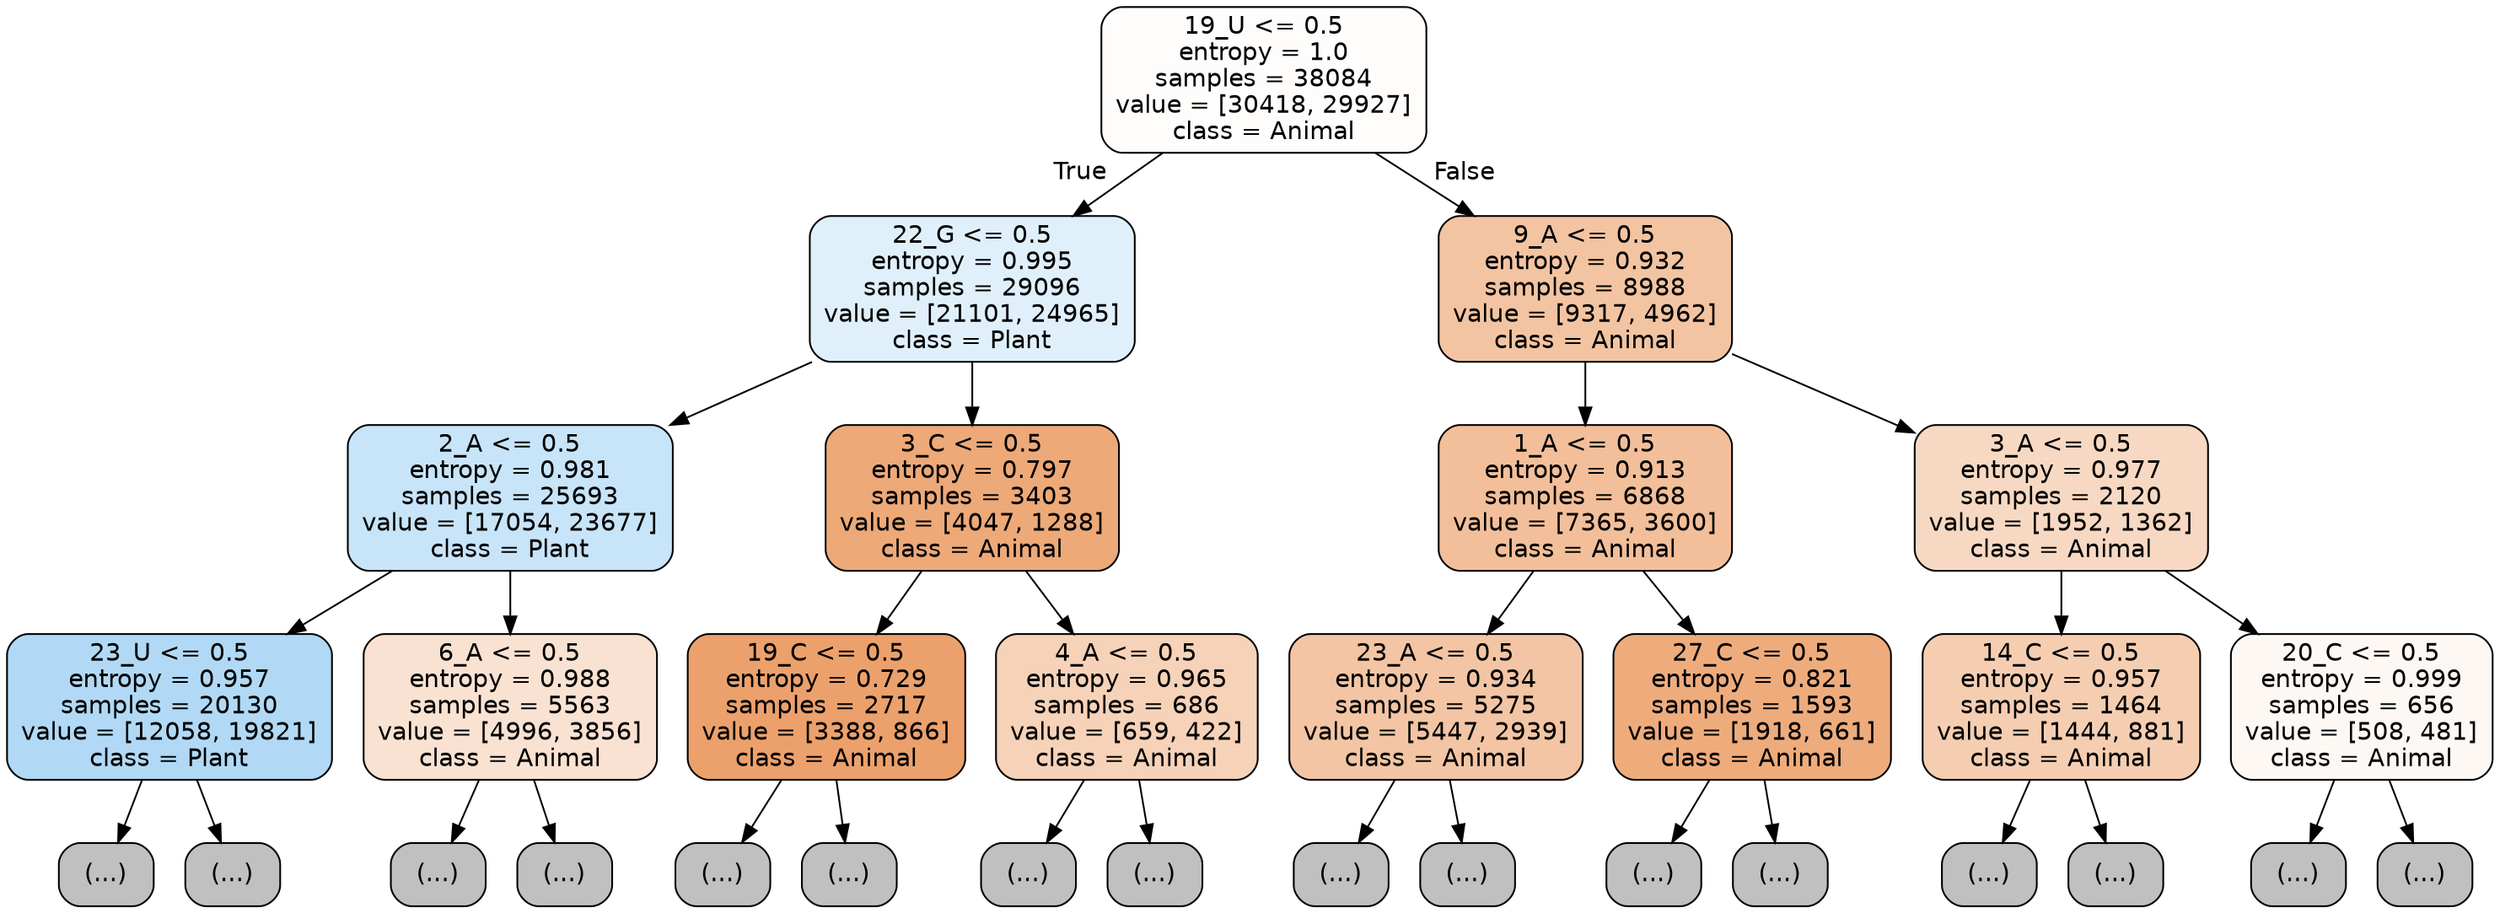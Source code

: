 digraph Tree {
node [shape=box, style="filled, rounded", color="black", fontname="helvetica"] ;
edge [fontname="helvetica"] ;
0 [label="19_U <= 0.5\nentropy = 1.0\nsamples = 38084\nvalue = [30418, 29927]\nclass = Animal", fillcolor="#fffdfc"] ;
1 [label="22_G <= 0.5\nentropy = 0.995\nsamples = 29096\nvalue = [21101, 24965]\nclass = Plant", fillcolor="#e0f0fb"] ;
0 -> 1 [labeldistance=2.5, labelangle=45, headlabel="True"] ;
2 [label="2_A <= 0.5\nentropy = 0.981\nsamples = 25693\nvalue = [17054, 23677]\nclass = Plant", fillcolor="#c8e4f8"] ;
1 -> 2 ;
3 [label="23_U <= 0.5\nentropy = 0.957\nsamples = 20130\nvalue = [12058, 19821]\nclass = Plant", fillcolor="#b1d9f5"] ;
2 -> 3 ;
4 [label="(...)", fillcolor="#C0C0C0"] ;
3 -> 4 ;
7959 [label="(...)", fillcolor="#C0C0C0"] ;
3 -> 7959 ;
8232 [label="6_A <= 0.5\nentropy = 0.988\nsamples = 5563\nvalue = [4996, 3856]\nclass = Animal", fillcolor="#f9e2d2"] ;
2 -> 8232 ;
8233 [label="(...)", fillcolor="#C0C0C0"] ;
8232 -> 8233 ;
10188 [label="(...)", fillcolor="#C0C0C0"] ;
8232 -> 10188 ;
10797 [label="3_C <= 0.5\nentropy = 0.797\nsamples = 3403\nvalue = [4047, 1288]\nclass = Animal", fillcolor="#eda978"] ;
1 -> 10797 ;
10798 [label="19_C <= 0.5\nentropy = 0.729\nsamples = 2717\nvalue = [3388, 866]\nclass = Animal", fillcolor="#eca16c"] ;
10797 -> 10798 ;
10799 [label="(...)", fillcolor="#C0C0C0"] ;
10798 -> 10799 ;
11542 [label="(...)", fillcolor="#C0C0C0"] ;
10798 -> 11542 ;
11935 [label="4_A <= 0.5\nentropy = 0.965\nsamples = 686\nvalue = [659, 422]\nclass = Animal", fillcolor="#f6d2b8"] ;
10797 -> 11935 ;
11936 [label="(...)", fillcolor="#C0C0C0"] ;
11935 -> 11936 ;
12187 [label="(...)", fillcolor="#C0C0C0"] ;
11935 -> 12187 ;
12292 [label="9_A <= 0.5\nentropy = 0.932\nsamples = 8988\nvalue = [9317, 4962]\nclass = Animal", fillcolor="#f3c4a2"] ;
0 -> 12292 [labeldistance=2.5, labelangle=-45, headlabel="False"] ;
12293 [label="1_A <= 0.5\nentropy = 0.913\nsamples = 6868\nvalue = [7365, 3600]\nclass = Animal", fillcolor="#f2bf9a"] ;
12292 -> 12293 ;
12294 [label="23_A <= 0.5\nentropy = 0.934\nsamples = 5275\nvalue = [5447, 2939]\nclass = Animal", fillcolor="#f3c5a4"] ;
12293 -> 12294 ;
12295 [label="(...)", fillcolor="#C0C0C0"] ;
12294 -> 12295 ;
14828 [label="(...)", fillcolor="#C0C0C0"] ;
12294 -> 14828 ;
14929 [label="27_C <= 0.5\nentropy = 0.821\nsamples = 1593\nvalue = [1918, 661]\nclass = Animal", fillcolor="#eeac7d"] ;
12293 -> 14929 ;
14930 [label="(...)", fillcolor="#C0C0C0"] ;
14929 -> 14930 ;
15741 [label="(...)", fillcolor="#C0C0C0"] ;
14929 -> 15741 ;
15742 [label="3_A <= 0.5\nentropy = 0.977\nsamples = 2120\nvalue = [1952, 1362]\nclass = Animal", fillcolor="#f7d9c3"] ;
12292 -> 15742 ;
15743 [label="14_C <= 0.5\nentropy = 0.957\nsamples = 1464\nvalue = [1444, 881]\nclass = Animal", fillcolor="#f5ceb2"] ;
15742 -> 15743 ;
15744 [label="(...)", fillcolor="#C0C0C0"] ;
15743 -> 15744 ;
16409 [label="(...)", fillcolor="#C0C0C0"] ;
15743 -> 16409 ;
16526 [label="20_C <= 0.5\nentropy = 0.999\nsamples = 656\nvalue = [508, 481]\nclass = Animal", fillcolor="#fef8f4"] ;
15742 -> 16526 ;
16527 [label="(...)", fillcolor="#C0C0C0"] ;
16526 -> 16527 ;
16754 [label="(...)", fillcolor="#C0C0C0"] ;
16526 -> 16754 ;
}